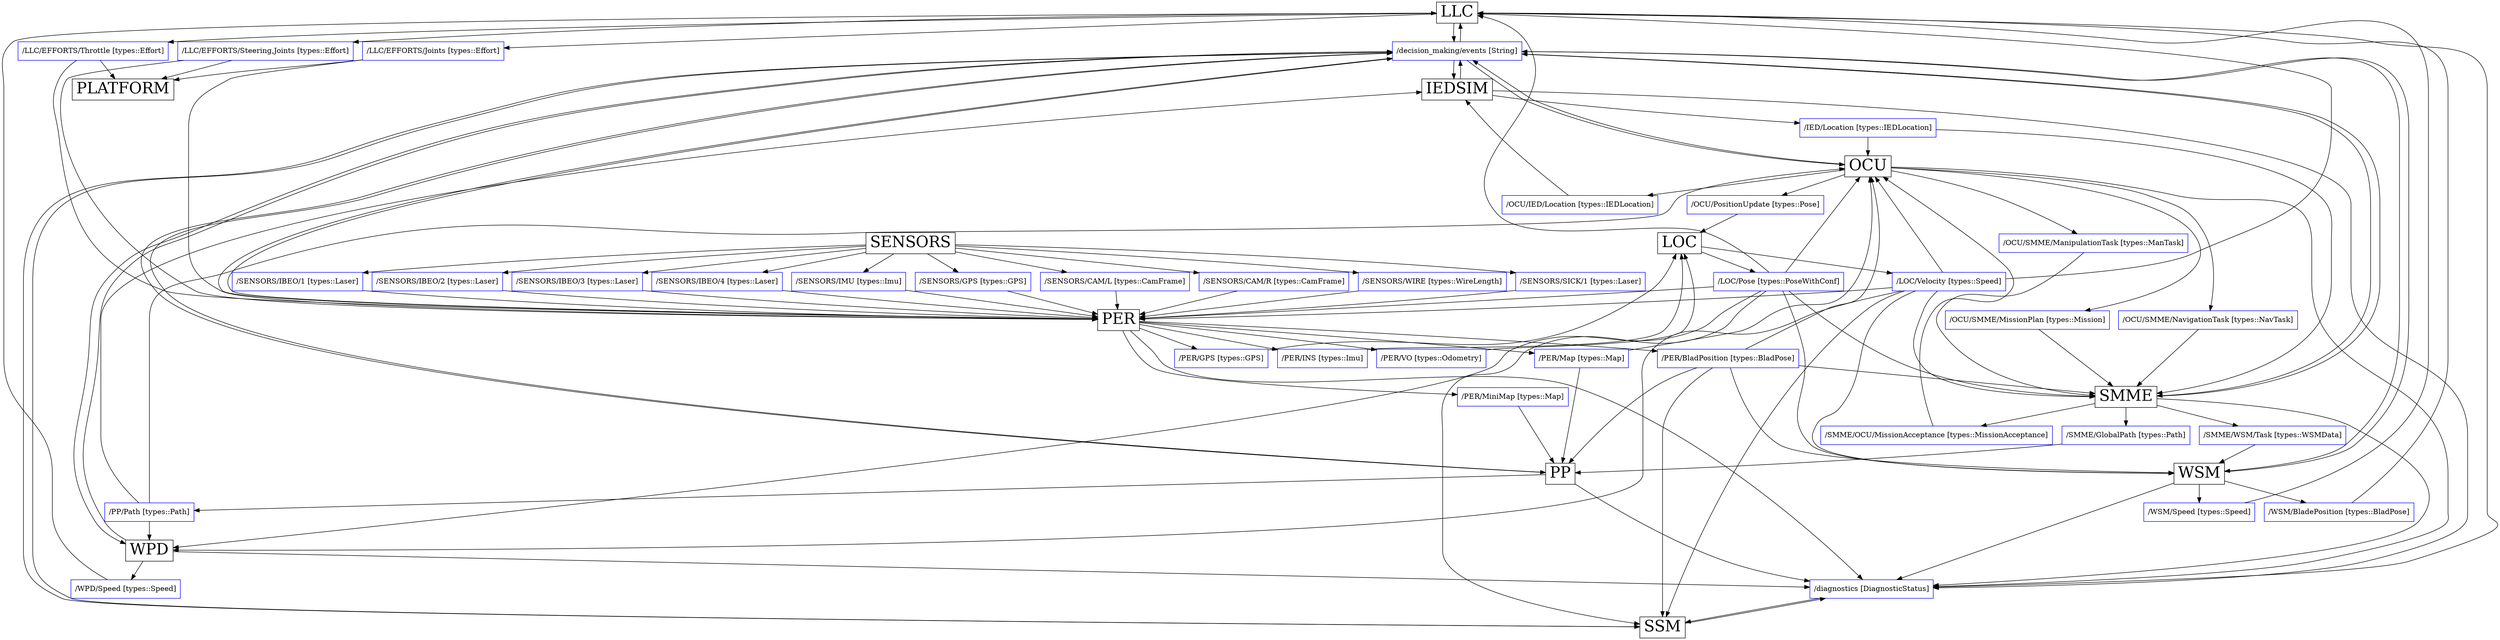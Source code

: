 digraph ICD{
{node [shape="box" fillcolor="gray" fontsize=30]
	LLC OCU PER PP SMME SSM WPD WSM SENSORS PLATFORM LOC IEDSIM
}

{node [shape="box" color="blue"]

#TYPES

event [label="/decision_making/events [String]"]
diagnostic [label="/diagnostics [DiagnosticStatus]"]

IEDLocation [label="/IED/Location [types::IEDLocation]"]
CustomIED [label="/OCU/IED/Location [types::IEDLocation]"]
PositionUpdate [label="/OCU/PositionUpdate [types::Pose]"]
AssignNavTask [label="/OCU/SMME/NavigationTask [types::NavTask]"]
AssignManTask [label="/OCU/SMME/ManipulationTask [types::ManTask]"]
AssignMission [label="/OCU/SMME/MissionPlan [types::Mission]"]
GlobalPath [label="/SMME/GlobalPath [types::Path]"]
MissionAcceptance [label="/SMME/OCU/MissionAcceptance [types::MissionAcceptance]"]
WorkSeqData [label="/SMME/WSM/Task [types::WSMData]"]
LocalPath [label="/PP/Path [types::Path]"]
WPD_Velocity [label="/WPD/Speed [types::Speed]"]
WSM_Velocity [label="/WSM/Speed [types::Speed]"]
GPS [label="/PER/GPS [types::GPS]"]
INS [label="/PER/INS [types::Imu]"]
Blade [label="/PER/BladPosition [types::BladPose]"]
Map [label="/PER/Map [types::Map]"]
MiniMap [label="/PER/MiniMap [types::Map]"]
VO [label="/PER/VO [types::Odometry]"]
Location [label="/LOC/Pose [types::PoseWithConf]"]
PerVelocity [label="/LOC/Velocity [types::Speed]"]
EffortsTh [label="/LLC/EFFORTS/Throttle [types::Effort]"]
EffortsSt [label="/LLC/EFFORTS/Steering,Joints [types::Effort]"]
EffortsJn [label="/LLC/EFFORTS/Joints [types::Effort]"]
SenINS [label="/SENSORS/IMU [types::Imu]"]
SenGPS [label="/SENSORS/GPS [types::GPS]"]
SenCamL [label="/SENSORS/CAM/L [types::CamFrame]"]
SenCamR [label="/SENSORS/CAM/R [types::CamFrame]"]
SenWire [label="/SENSORS/WIRE [types::WireLength]"]
SenSICK [label="/SENSORS/SICK/1 [types::Laser]"]
SenIBEO1 [label="/SENSORS/IBEO/1 [types::Laser]"]
SenIBEO2 [label="/SENSORS/IBEO/2 [types::Laser]"]
SenIBEO3 [label="/SENSORS/IBEO/3 [types::Laser]"]
SenIBEO4 [label="/SENSORS/IBEO/4 [types::Laser]"]
BladePositionCommand [label="/WSM/BladePosition [types::BladPose]"]

}

#GRAPH

{IEDSIM LLC OCU PER PP SMME SSM WPD WSM} -> event -> {IEDSIM LLC OCU PER PP SMME SSM WPD WSM}

{IEDSIM LLC OCU PER PP SMME SSM WPD WSM} -> diagnostic -> SSM

IEDSIM -> IEDLocation -> {SMME OCU}

OCU -> CustomIED -> IEDSIM

OCU -> PositionUpdate -> LOC

OCU -> AssignNavTask -> SMME

OCU -> AssignManTask -> SMME

OCU -> AssignMission -> SMME

SMME -> GlobalPath -> PP

SMME -> WorkSeqData -> WSM

SMME -> MissionAcceptance -> OCU

PP -> LocalPath -> {WPD OCU IEDSIM}

WPD -> WPD_Velocity -> LLC

WSM -> WSM_Velocity -> LLC

WSM -> BladePositionCommand -> LLC

PER -> GPS -> LOC

PER -> INS -> LOC

PER -> Blade -> {WSM SSM PP SMME OCU}

PER -> Map -> {PP OCU}

PER -> MiniMap -> PP

PER -> VO -> LOC

LOC -> {PerVelocity Location} -> {PER SSM SMME WSM LLC WPD OCU}

SENSORS -> {SenINS SenGPS SenCamL SenCamR SenWire SenSICK SenIBEO1 SenIBEO2 SenIBEO3 SenIBEO4} -> PER

LLC -> {EffortsTh EffortsSt EffortsJn} -> {PLATFORM PER}

}